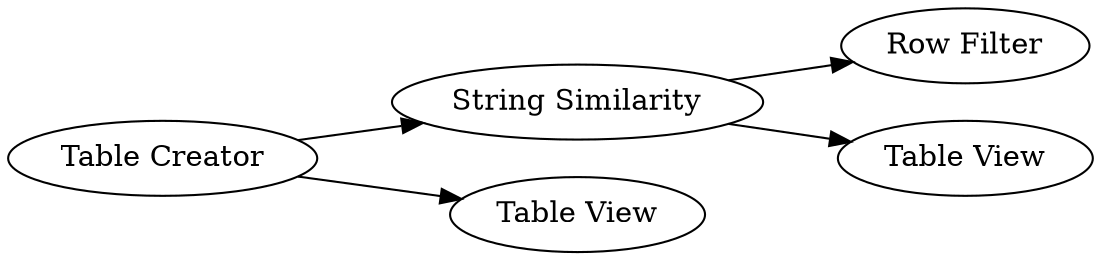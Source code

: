 digraph {
	"4699127304882662062_5" [label="Row Filter"]
	"4699127304882662062_1" [label="String Similarity"]
	"4699127304882662062_3" [label="Table View"]
	"4699127304882662062_4" [label="Table View"]
	"4699127304882662062_2" [label="Table Creator"]
	"4699127304882662062_1" -> "4699127304882662062_4"
	"4699127304882662062_2" -> "4699127304882662062_3"
	"4699127304882662062_2" -> "4699127304882662062_1"
	"4699127304882662062_1" -> "4699127304882662062_5"
	rankdir=LR
}
